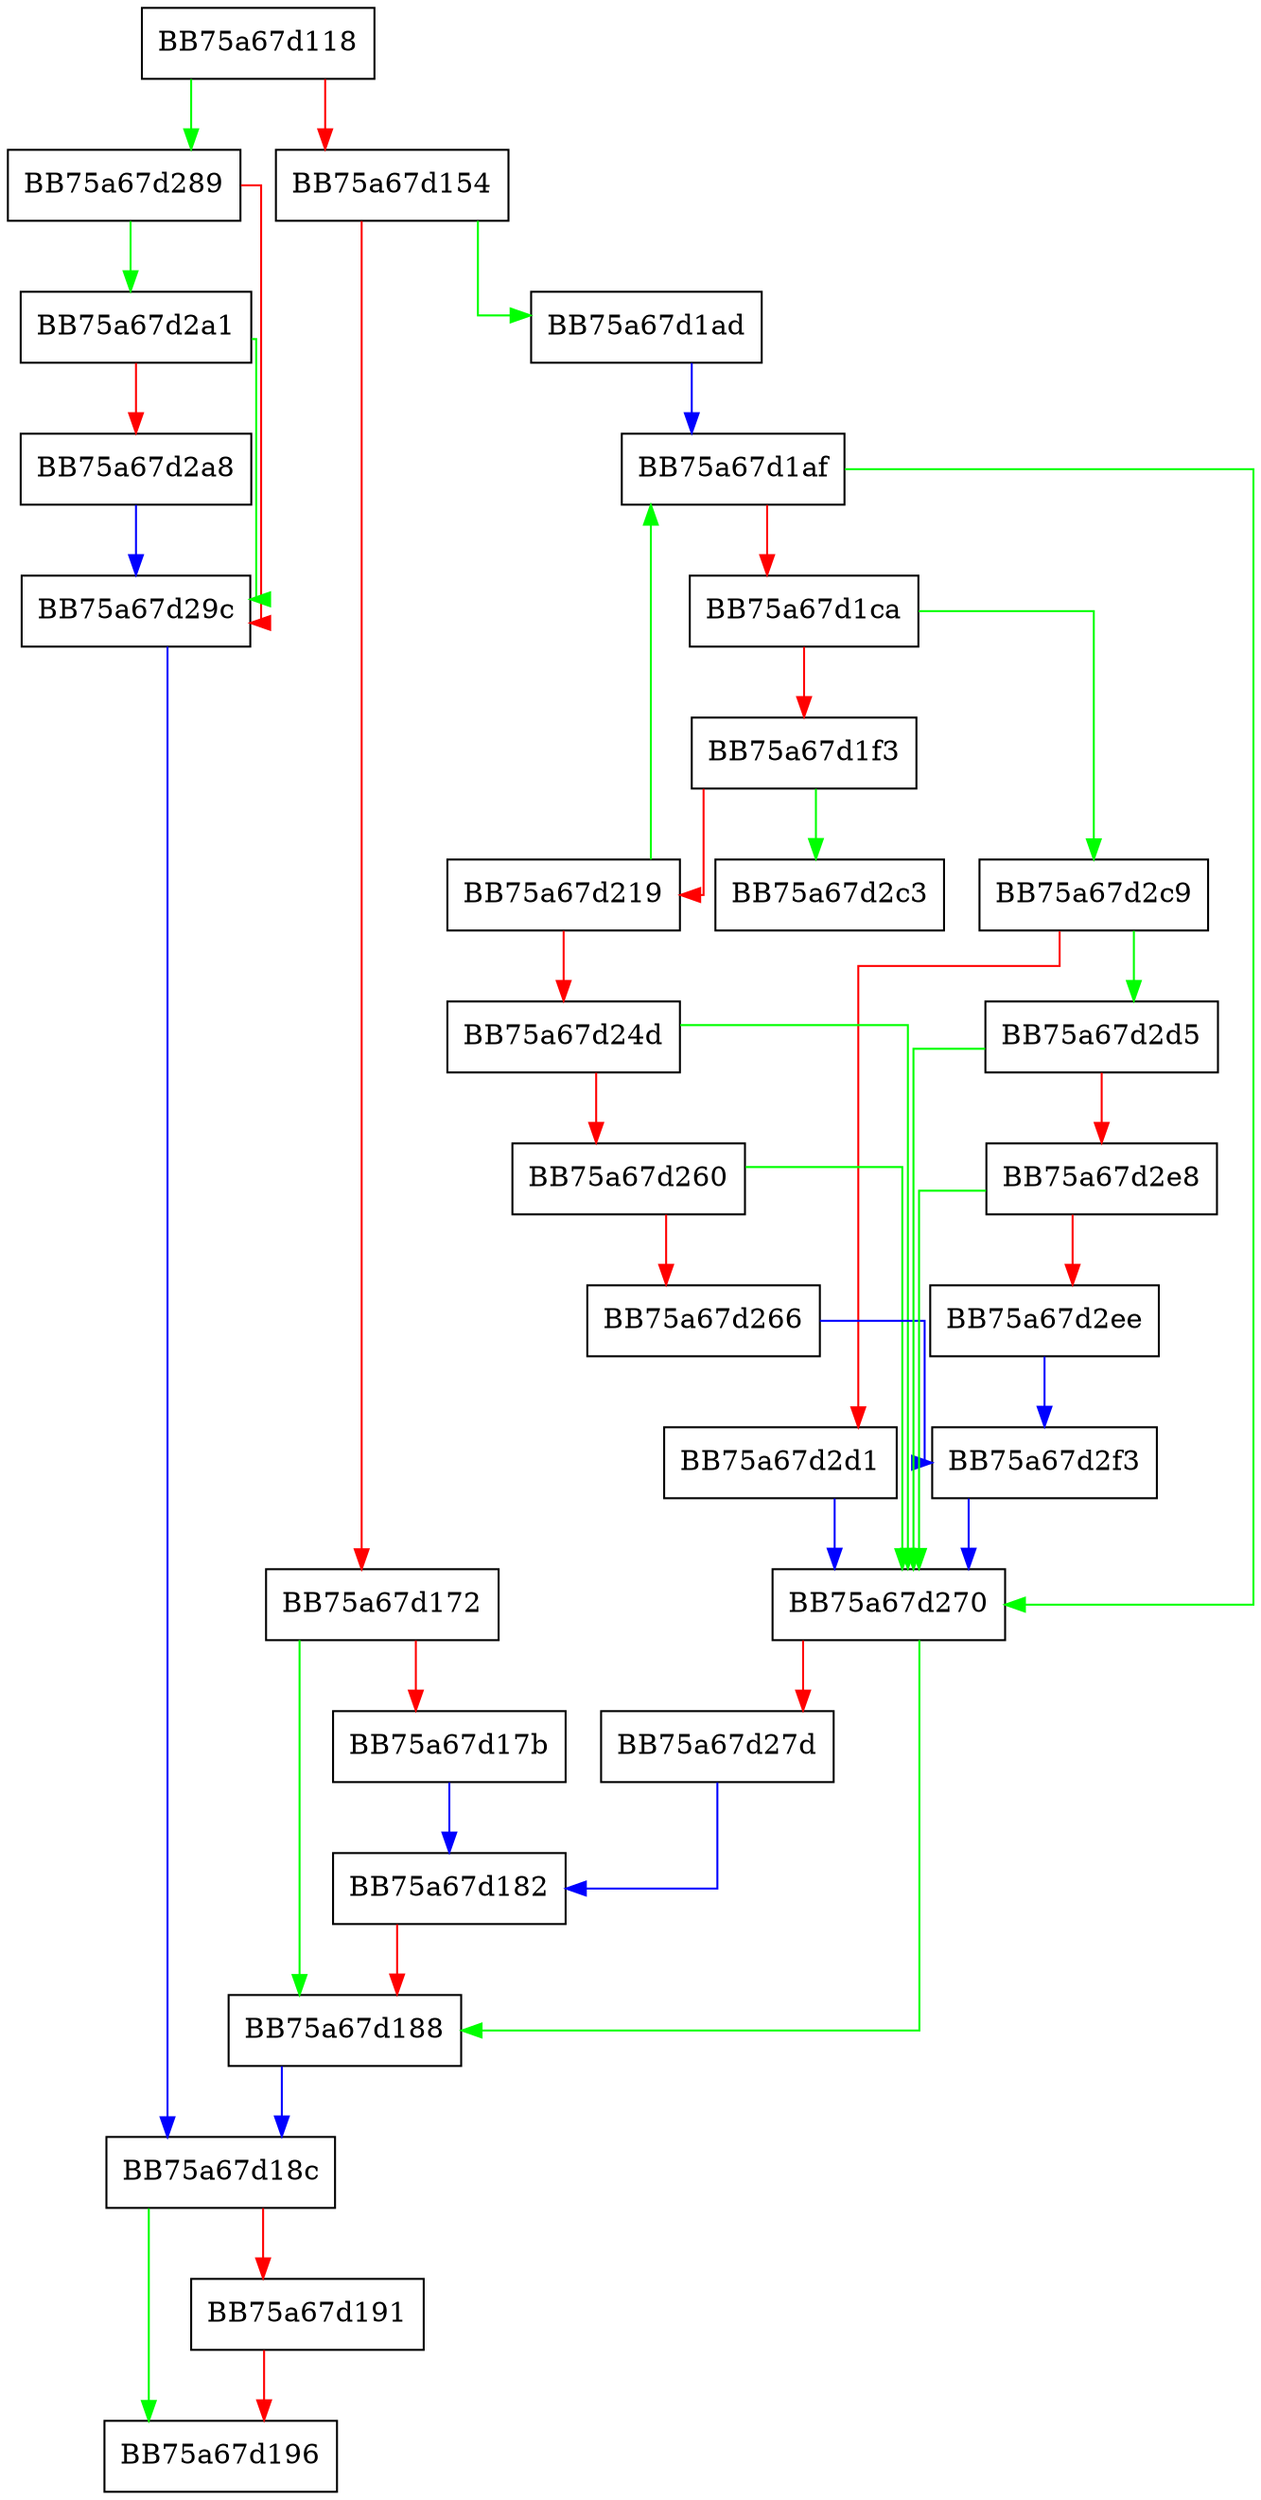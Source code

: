digraph EnumerateRegistryUsersList {
  node [shape="box"];
  graph [splines=ortho];
  BB75a67d118 -> BB75a67d289 [color="green"];
  BB75a67d118 -> BB75a67d154 [color="red"];
  BB75a67d154 -> BB75a67d1ad [color="green"];
  BB75a67d154 -> BB75a67d172 [color="red"];
  BB75a67d172 -> BB75a67d188 [color="green"];
  BB75a67d172 -> BB75a67d17b [color="red"];
  BB75a67d17b -> BB75a67d182 [color="blue"];
  BB75a67d182 -> BB75a67d188 [color="red"];
  BB75a67d188 -> BB75a67d18c [color="blue"];
  BB75a67d18c -> BB75a67d196 [color="green"];
  BB75a67d18c -> BB75a67d191 [color="red"];
  BB75a67d191 -> BB75a67d196 [color="red"];
  BB75a67d1ad -> BB75a67d1af [color="blue"];
  BB75a67d1af -> BB75a67d270 [color="green"];
  BB75a67d1af -> BB75a67d1ca [color="red"];
  BB75a67d1ca -> BB75a67d2c9 [color="green"];
  BB75a67d1ca -> BB75a67d1f3 [color="red"];
  BB75a67d1f3 -> BB75a67d2c3 [color="green"];
  BB75a67d1f3 -> BB75a67d219 [color="red"];
  BB75a67d219 -> BB75a67d1af [color="green"];
  BB75a67d219 -> BB75a67d24d [color="red"];
  BB75a67d24d -> BB75a67d270 [color="green"];
  BB75a67d24d -> BB75a67d260 [color="red"];
  BB75a67d260 -> BB75a67d270 [color="green"];
  BB75a67d260 -> BB75a67d266 [color="red"];
  BB75a67d266 -> BB75a67d2f3 [color="blue"];
  BB75a67d270 -> BB75a67d188 [color="green"];
  BB75a67d270 -> BB75a67d27d [color="red"];
  BB75a67d27d -> BB75a67d182 [color="blue"];
  BB75a67d289 -> BB75a67d2a1 [color="green"];
  BB75a67d289 -> BB75a67d29c [color="red"];
  BB75a67d29c -> BB75a67d18c [color="blue"];
  BB75a67d2a1 -> BB75a67d29c [color="green"];
  BB75a67d2a1 -> BB75a67d2a8 [color="red"];
  BB75a67d2a8 -> BB75a67d29c [color="blue"];
  BB75a67d2c9 -> BB75a67d2d5 [color="green"];
  BB75a67d2c9 -> BB75a67d2d1 [color="red"];
  BB75a67d2d1 -> BB75a67d270 [color="blue"];
  BB75a67d2d5 -> BB75a67d270 [color="green"];
  BB75a67d2d5 -> BB75a67d2e8 [color="red"];
  BB75a67d2e8 -> BB75a67d270 [color="green"];
  BB75a67d2e8 -> BB75a67d2ee [color="red"];
  BB75a67d2ee -> BB75a67d2f3 [color="blue"];
  BB75a67d2f3 -> BB75a67d270 [color="blue"];
}
